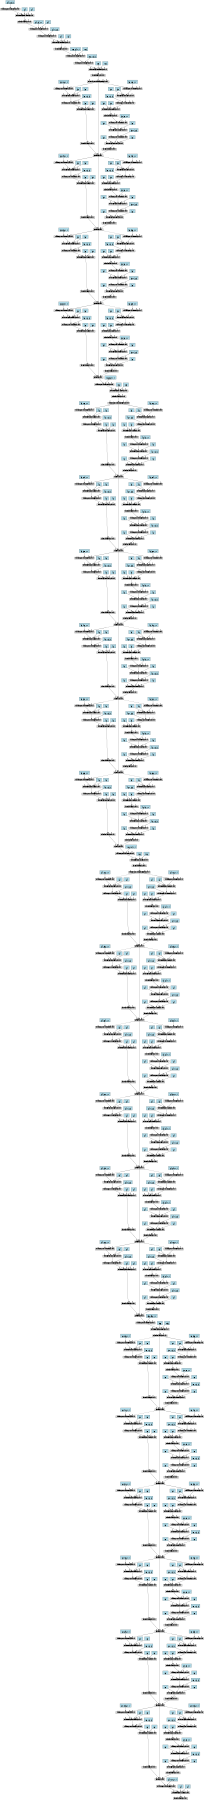 digraph {
	graph [size="12,12"]
	node [align=left fontsize=12 height=0.2 ranksep=0.1 shape=box style=filled]
	140022063807568 [label=ThresholdBackward1]
	140022063807736 -> 140022063807568
	140022063807736 [label=NativeBatchNormBackward]
	140022063859304 -> 140022063807736
	140022063859304 [label=MkldnnConvolutionBackward]
	140022063972592 -> 140022063859304
	140022063972592 [label=CatBackward]
	140022063972760 -> 140022063972592
	140022063972760 [label=CatBackward]
	140022063972984 -> 140022063972760
	140022063972984 [label=CatBackward]
	140022063973208 -> 140022063972984
	140022063973208 [label=CatBackward]
	140022063973432 -> 140022063973208
	140022063973432 [label=CatBackward]
	140022063973656 -> 140022063973432
	140022063973656 [label=CatBackward]
	140022063973880 -> 140022063973656
	140022063973880 [label=ThresholdBackward1]
	140022063974104 -> 140022063973880
	140022063974104 [label=NativeBatchNormBackward]
	140022063974216 -> 140022063974104
	140022063974216 [label=MkldnnConvolutionBackward]
	140022063974440 -> 140022063974216
	140022063974440 [label=CatBackward]
	140022063974608 -> 140022063974440
	140022063974608 [label=CatBackward]
	140022063974832 -> 140022063974608
	140022063974832 [label=CatBackward]
	140022063975056 -> 140022063974832
	140022063975056 [label=CatBackward]
	140022063975280 -> 140022063975056
	140022063975280 [label=CatBackward]
	140022063975504 -> 140022063975280
	140022063975504 [label=CatBackward]
	140022063975728 -> 140022063975504
	140022063975728 [label=MaxPool2DWithIndicesBackward]
	140022063975952 -> 140022063975728
	140022063975952 [label=ThresholdBackward1]
	140022063976064 -> 140022063975952
	140022063976064 [label=NativeBatchNormBackward]
	140022063976176 -> 140022063976064
	140022063976176 [label=MkldnnConvolutionBackward]
	140022063976400 -> 140022063976176
	140022063976400 [label=CatBackward]
	140022063997112 -> 140022063976400
	140022063997112 [label=CatBackward]
	140022063997336 -> 140022063997112
	140022063997336 [label=CatBackward]
	140022063997560 -> 140022063997336
	140022063997560 [label=CatBackward]
	140022063997784 -> 140022063997560
	140022063997784 [label=CatBackward]
	140022063998008 -> 140022063997784
	140022063998008 [label=CatBackward]
	140022063998232 -> 140022063998008
	140022063998232 [label=MaxPool2DWithIndicesBackward]
	140022063998456 -> 140022063998232
	140022063998456 [label=ThresholdBackward1]
	140022063998568 -> 140022063998456
	140022063998568 [label=NativeBatchNormBackward]
	140022063998680 -> 140022063998568
	140022063998680 [label=MkldnnConvolutionBackward]
	140022063998904 -> 140022063998680
	140022063998904 [label=CatBackward]
	140022063999072 -> 140022063998904
	140022063999072 [label=CatBackward]
	140022063999296 -> 140022063999072
	140022063999296 [label=CatBackward]
	140022063999520 -> 140022063999296
	140022063999520 [label=CatBackward]
	140022063999744 -> 140022063999520
	140022063999744 [label=MaxPool2DWithIndicesBackward]
	140022063999968 -> 140022063999744
	140022063999968 [label=ThresholdBackward1]
	140022064000080 -> 140022063999968
	140022064000080 [label=NativeBatchNormBackward]
	140022064000192 -> 140022064000080
	140022064000192 [label=MkldnnConvolutionBackward]
	140022064000416 -> 140022064000192
	140022064000416 [label=MkldnnConvolutionBackward]
	140022064000584 -> 140022064000416
	140022064000584 [label=ThresholdBackward1]
	140022064000808 -> 140022064000584
	140022064000808 [label=NativeBatchNormBackward]
	140022064000920 -> 140022064000808
	140022064000920 [label=MkldnnConvolutionBackward]
	140022064009400 -> 140022064000920
	140022064009400 [label=MkldnnConvolutionBackward]
	140022064009568 -> 140022064009400
	140022064009568 [label=ThresholdBackward1]
	140022064009792 -> 140022064009568
	140022064009792 [label=NativeBatchNormBackward]
	140022064009904 -> 140022064009792
	140022064009904 [label=MkldnnConvolutionBackward]
	140022064010128 -> 140022064009904
	140022064010128 [label="
 (64, 3, 3, 3)" fillcolor=lightblue]
	140022064009960 -> 140022064009792
	140022064009960 [label="
 (64)" fillcolor=lightblue]
	140022064010016 -> 140022064009792
	140022064010016 [label="
 (64)" fillcolor=lightblue]
	140022064009624 -> 140022064009400
	140022064009624 [label="
 (64, 64, 1, 1)" fillcolor=lightblue]
	140022064009680 -> 140022064009400
	140022064009680 [label="
 (64)" fillcolor=lightblue]
	140022064009456 -> 140022064000920
	140022064009456 [label="
 (64, 1, 3, 3)" fillcolor=lightblue]
	140022064000976 -> 140022064000808
	140022064000976 [label="
 (64)" fillcolor=lightblue]
	140022064009288 -> 140022064000808
	140022064009288 [label="
 (64)" fillcolor=lightblue]
	140022064000640 -> 140022064000416
	140022064000640 [label="
 (128, 64, 1, 1)" fillcolor=lightblue]
	140022064000696 -> 140022064000416
	140022064000696 [label="
 (128)" fillcolor=lightblue]
	140022064000472 -> 140022064000192
	140022064000472 [label="
 (128, 1, 3, 3)" fillcolor=lightblue]
	140022064000248 -> 140022064000080
	140022064000248 [label="
 (128)" fillcolor=lightblue]
	140022064000304 -> 140022064000080
	140022064000304 [label="
 (128)" fillcolor=lightblue]
	140022063999800 -> 140022063999520
	140022063999800 [label=ThresholdBackward1]
	140022064000024 -> 140022063999800
	140022064000024 [label=NativeBatchNormBackward]
	140022064000360 -> 140022064000024
	140022064000360 [label=MkldnnConvolutionBackward]
	140022064009344 -> 140022064000360
	140022064009344 [label=NativeBatchNormBackward]
	140022064009736 -> 140022064009344
	140022064009736 [label=MkldnnConvolutionBackward]
	140022063999744 -> 140022064009736
	140022064010240 -> 140022064009736
	140022064010240 [label="
 (32, 128, 1, 1)" fillcolor=lightblue]
	140022064010072 -> 140022064009344
	140022064010072 [label="
 (32)" fillcolor=lightblue]
	140022064009848 -> 140022064009344
	140022064009848 [label="
 (32)" fillcolor=lightblue]
	140022064009512 -> 140022064000360
	140022064009512 [label="
 (32, 1, 3, 3)" fillcolor=lightblue]
	140022064000528 -> 140022064000024
	140022064000528 [label="
 (32)" fillcolor=lightblue]
	140022064000864 -> 140022064000024
	140022064000864 [label="
 (32)" fillcolor=lightblue]
	140022063999856 -> 140022063999520
	140022063999856 [label=ThresholdBackward1]
	140022064000136 -> 140022063999856
	140022064000136 [label=NativeBatchNormBackward]
	140022064010184 -> 140022064000136
	140022064010184 [label=MkldnnConvolutionBackward]
	140022064010520 -> 140022064010184
	140022064010520 [label=NativeBatchNormBackward]
	140022064010632 -> 140022064010520
	140022064010632 [label=MkldnnConvolutionBackward]
	140022064010856 -> 140022064010632
	140022064010856 [label=ThresholdBackward1]
	140022064011024 -> 140022064010856
	140022064011024 [label=NativeBatchNormBackward]
	140022064011136 -> 140022064011024
	140022064011136 [label=MkldnnConvolutionBackward]
	140022064011360 -> 140022064011136
	140022064011360 [label=NativeBatchNormBackward]
	140022064011528 -> 140022064011360
	140022064011528 [label=MkldnnConvolutionBackward]
	140022063999744 -> 140022064011528
	140022064011752 -> 140022064011528
	140022064011752 [label="
 (32, 128, 1, 1)" fillcolor=lightblue]
	140022064011584 -> 140022064011360
	140022064011584 [label="
 (32)" fillcolor=lightblue]
	140022064011640 -> 140022064011360
	140022064011640 [label="
 (32)" fillcolor=lightblue]
	140022064011416 -> 140022064011136
	140022064011416 [label="
 (32, 1, 3, 3)" fillcolor=lightblue]
	140022064011192 -> 140022064011024
	140022064011192 [label="
 (32)" fillcolor=lightblue]
	140022064011248 -> 140022064011024
	140022064011248 [label="
 (32)" fillcolor=lightblue]
	140022064010912 -> 140022064010632
	140022064010912 [label="
 (32, 32, 1, 1)" fillcolor=lightblue]
	140022064010688 -> 140022064010520
	140022064010688 [label="
 (32)" fillcolor=lightblue]
	140022064010744 -> 140022064010520
	140022064010744 [label="
 (32)" fillcolor=lightblue]
	140022064010408 -> 140022064010184
	140022064010408 [label="
 (32, 1, 3, 3)" fillcolor=lightblue]
	140022064010352 -> 140022064000136
	140022064010352 [label="
 (32)" fillcolor=lightblue]
	140022064010296 -> 140022064000136
	140022064010296 [label="
 (32)" fillcolor=lightblue]
	140022063999576 -> 140022063999296
	140022063999576 [label=ThresholdBackward1]
	140022063999912 -> 140022063999576
	140022063999912 [label=NativeBatchNormBackward]
	140022064010464 -> 140022063999912
	140022064010464 [label=MkldnnConvolutionBackward]
	140022064011304 -> 140022064010464
	140022064011304 [label=NativeBatchNormBackward]
	140022064011808 -> 140022064011304
	140022064011808 [label=MkldnnConvolutionBackward]
	140022063999520 -> 140022064011808
	140022064011864 -> 140022064011808
	140022064011864 [label="
 (32, 192, 1, 1)" fillcolor=lightblue]
	140022064011696 -> 140022064011304
	140022064011696 [label="
 (32)" fillcolor=lightblue]
	140022064011920 -> 140022064011304
	140022064011920 [label="
 (32)" fillcolor=lightblue]
	140022064011472 -> 140022064010464
	140022064011472 [label="
 (32, 1, 3, 3)" fillcolor=lightblue]
	140022064010576 -> 140022063999912
	140022064010576 [label="
 (32)" fillcolor=lightblue]
	140022064010968 -> 140022063999912
	140022064010968 [label="
 (32)" fillcolor=lightblue]
	140022063999632 -> 140022063999296
	140022063999632 [label=ThresholdBackward1]
	140022064000752 -> 140022063999632
	140022064000752 [label=NativeBatchNormBackward]
	140022064011080 -> 140022064000752
	140022064011080 [label=MkldnnConvolutionBackward]
	140022064012200 -> 140022064011080
	140022064012200 [label=NativeBatchNormBackward]
	140022064012312 -> 140022064012200
	140022064012312 [label=MkldnnConvolutionBackward]
	140022064012536 -> 140022064012312
	140022064012536 [label=ThresholdBackward1]
	140022064012704 -> 140022064012536
	140022064012704 [label=NativeBatchNormBackward]
	140022064012816 -> 140022064012704
	140022064012816 [label=MkldnnConvolutionBackward]
	140022064013040 -> 140022064012816
	140022064013040 [label=NativeBatchNormBackward]
	140022064013208 -> 140022064013040
	140022064013208 [label=MkldnnConvolutionBackward]
	140022063999520 -> 140022064013208
	140021946376376 -> 140022064013208
	140021946376376 [label="
 (32, 192, 1, 1)" fillcolor=lightblue]
	140022064013264 -> 140022064013040
	140022064013264 [label="
 (32)" fillcolor=lightblue]
	140021946376264 -> 140022064013040
	140021946376264 [label="
 (32)" fillcolor=lightblue]
	140022064013096 -> 140022064012816
	140022064013096 [label="
 (32, 1, 3, 3)" fillcolor=lightblue]
	140022064012872 -> 140022064012704
	140022064012872 [label="
 (32)" fillcolor=lightblue]
	140022064012928 -> 140022064012704
	140022064012928 [label="
 (32)" fillcolor=lightblue]
	140022064012592 -> 140022064012312
	140022064012592 [label="
 (32, 32, 1, 1)" fillcolor=lightblue]
	140022064012368 -> 140022064012200
	140022064012368 [label="
 (32)" fillcolor=lightblue]
	140022064012424 -> 140022064012200
	140022064012424 [label="
 (32)" fillcolor=lightblue]
	140022064012088 -> 140022064011080
	140022064012088 [label="
 (32, 1, 3, 3)" fillcolor=lightblue]
	140022064012032 -> 140022064000752
	140022064012032 [label="
 (32)" fillcolor=lightblue]
	140022064011976 -> 140022064000752
	140022064011976 [label="
 (32)" fillcolor=lightblue]
	140022063999352 -> 140022063999072
	140022063999352 [label=ThresholdBackward1]
	140022063999688 -> 140022063999352
	140022063999688 [label=NativeBatchNormBackward]
	140022064012144 -> 140022063999688
	140022064012144 [label=MkldnnConvolutionBackward]
	140022064012984 -> 140022064012144
	140022064012984 [label=NativeBatchNormBackward]
	140021946376432 -> 140022064012984
	140021946376432 [label=MkldnnConvolutionBackward]
	140022063999296 -> 140021946376432
	140021946376488 -> 140021946376432
	140021946376488 [label="
 (32, 256, 1, 1)" fillcolor=lightblue]
	140021946376320 -> 140022064012984
	140021946376320 [label="
 (32)" fillcolor=lightblue]
	140021946376544 -> 140022064012984
	140021946376544 [label="
 (32)" fillcolor=lightblue]
	140022064013152 -> 140022064012144
	140022064013152 [label="
 (32, 1, 3, 3)" fillcolor=lightblue]
	140022064012256 -> 140022063999688
	140022064012256 [label="
 (32)" fillcolor=lightblue]
	140022064012648 -> 140022063999688
	140022064012648 [label="
 (32)" fillcolor=lightblue]
	140022063999408 -> 140022063999072
	140022063999408 [label=ThresholdBackward1]
	140022064010800 -> 140022063999408
	140022064010800 [label=NativeBatchNormBackward]
	140022064012760 -> 140022064010800
	140022064012760 [label=MkldnnConvolutionBackward]
	140021946376824 -> 140022064012760
	140021946376824 [label=NativeBatchNormBackward]
	140021946376936 -> 140021946376824
	140021946376936 [label=MkldnnConvolutionBackward]
	140021946377160 -> 140021946376936
	140021946377160 [label=ThresholdBackward1]
	140021946377328 -> 140021946377160
	140021946377328 [label=NativeBatchNormBackward]
	140021946377440 -> 140021946377328
	140021946377440 [label=MkldnnConvolutionBackward]
	140021946377664 -> 140021946377440
	140021946377664 [label=NativeBatchNormBackward]
	140021946377832 -> 140021946377664
	140021946377832 [label=MkldnnConvolutionBackward]
	140022063999296 -> 140021946377832
	140021946378056 -> 140021946377832
	140021946378056 [label="
 (32, 256, 1, 1)" fillcolor=lightblue]
	140021946377888 -> 140021946377664
	140021946377888 [label="
 (32)" fillcolor=lightblue]
	140021946377944 -> 140021946377664
	140021946377944 [label="
 (32)" fillcolor=lightblue]
	140021946377720 -> 140021946377440
	140021946377720 [label="
 (32, 1, 3, 3)" fillcolor=lightblue]
	140021946377496 -> 140021946377328
	140021946377496 [label="
 (32)" fillcolor=lightblue]
	140021946377552 -> 140021946377328
	140021946377552 [label="
 (32)" fillcolor=lightblue]
	140021946377216 -> 140021946376936
	140021946377216 [label="
 (32, 32, 1, 1)" fillcolor=lightblue]
	140021946376992 -> 140021946376824
	140021946376992 [label="
 (32)" fillcolor=lightblue]
	140021946377048 -> 140021946376824
	140021946377048 [label="
 (32)" fillcolor=lightblue]
	140021946376712 -> 140022064012760
	140021946376712 [label="
 (32, 1, 3, 3)" fillcolor=lightblue]
	140021946376656 -> 140022064010800
	140021946376656 [label="
 (32)" fillcolor=lightblue]
	140021946376600 -> 140022064010800
	140021946376600 [label="
 (32)" fillcolor=lightblue]
	140022063999128 -> 140022063998904
	140022063999128 [label=ThresholdBackward1]
	140022063999464 -> 140022063999128
	140022063999464 [label=NativeBatchNormBackward]
	140021946376768 -> 140022063999464
	140021946376768 [label=MkldnnConvolutionBackward]
	140021946377608 -> 140021946376768
	140021946377608 [label=NativeBatchNormBackward]
	140021946378112 -> 140021946377608
	140021946378112 [label=MkldnnConvolutionBackward]
	140022063999072 -> 140021946378112
	140021946378168 -> 140021946378112
	140021946378168 [label="
 (32, 320, 1, 1)" fillcolor=lightblue]
	140021946378000 -> 140021946377608
	140021946378000 [label="
 (32)" fillcolor=lightblue]
	140021946378224 -> 140021946377608
	140021946378224 [label="
 (32)" fillcolor=lightblue]
	140021946377776 -> 140021946376768
	140021946377776 [label="
 (32, 1, 3, 3)" fillcolor=lightblue]
	140021946376880 -> 140022063999464
	140021946376880 [label="
 (32)" fillcolor=lightblue]
	140021946377272 -> 140022063999464
	140021946377272 [label="
 (32)" fillcolor=lightblue]
	140022063999184 -> 140022063998904
	140022063999184 [label=ThresholdBackward1]
	140022064012480 -> 140022063999184
	140022064012480 [label=NativeBatchNormBackward]
	140021946377384 -> 140022064012480
	140021946377384 [label=MkldnnConvolutionBackward]
	140021946378504 -> 140021946377384
	140021946378504 [label=NativeBatchNormBackward]
	140021946378616 -> 140021946378504
	140021946378616 [label=MkldnnConvolutionBackward]
	140021946378840 -> 140021946378616
	140021946378840 [label=ThresholdBackward1]
	140021946379008 -> 140021946378840
	140021946379008 [label=NativeBatchNormBackward]
	140021946379120 -> 140021946379008
	140021946379120 [label=MkldnnConvolutionBackward]
	140021946379344 -> 140021946379120
	140021946379344 [label=NativeBatchNormBackward]
	140021946379512 -> 140021946379344
	140021946379512 [label=MkldnnConvolutionBackward]
	140022063999072 -> 140021946379512
	140021946379736 -> 140021946379512
	140021946379736 [label="
 (32, 320, 1, 1)" fillcolor=lightblue]
	140021946379568 -> 140021946379344
	140021946379568 [label="
 (32)" fillcolor=lightblue]
	140021946379624 -> 140021946379344
	140021946379624 [label="
 (32)" fillcolor=lightblue]
	140021946379400 -> 140021946379120
	140021946379400 [label="
 (32, 1, 3, 3)" fillcolor=lightblue]
	140021946379176 -> 140021946379008
	140021946379176 [label="
 (32)" fillcolor=lightblue]
	140021946379232 -> 140021946379008
	140021946379232 [label="
 (32)" fillcolor=lightblue]
	140021946378896 -> 140021946378616
	140021946378896 [label="
 (32, 32, 1, 1)" fillcolor=lightblue]
	140021946378672 -> 140021946378504
	140021946378672 [label="
 (32)" fillcolor=lightblue]
	140021946378728 -> 140021946378504
	140021946378728 [label="
 (32)" fillcolor=lightblue]
	140021946378392 -> 140021946377384
	140021946378392 [label="
 (32, 1, 3, 3)" fillcolor=lightblue]
	140021946378336 -> 140022064012480
	140021946378336 [label="
 (32)" fillcolor=lightblue]
	140021946378280 -> 140022064012480
	140021946378280 [label="
 (32)" fillcolor=lightblue]
	140022063998960 -> 140022063998680
	140022063998960 [label="
 (128, 384, 1, 1)" fillcolor=lightblue]
	140022063998736 -> 140022063998568
	140022063998736 [label="
 (128)" fillcolor=lightblue]
	140022063998792 -> 140022063998568
	140022063998792 [label="
 (128)" fillcolor=lightblue]
	140022063998288 -> 140022063998008
	140022063998288 [label=ThresholdBackward1]
	140022063998512 -> 140022063998288
	140022063998512 [label=NativeBatchNormBackward]
	140022063998848 -> 140022063998512
	140022063998848 [label=MkldnnConvolutionBackward]
	140021946378448 -> 140022063998848
	140021946378448 [label=NativeBatchNormBackward]
	140021946378784 -> 140021946378448
	140021946378784 [label=MkldnnConvolutionBackward]
	140022063998232 -> 140021946378784
	140021946379792 -> 140021946378784
	140021946379792 [label="
 (48, 128, 1, 1)" fillcolor=lightblue]
	140021946379288 -> 140021946378448
	140021946379288 [label="
 (48)" fillcolor=lightblue]
	140021946379456 -> 140021946378448
	140021946379456 [label="
 (48)" fillcolor=lightblue]
	140021946378560 -> 140022063998848
	140021946378560 [label="
 (48, 1, 3, 3)" fillcolor=lightblue]
	140022063999016 -> 140022063998512
	140022063999016 [label="
 (48)" fillcolor=lightblue]
	140022063999240 -> 140022063998512
	140022063999240 [label="
 (48)" fillcolor=lightblue]
	140022063998344 -> 140022063998008
	140022063998344 [label=ThresholdBackward1]
	140022063998624 -> 140022063998344
	140022063998624 [label=NativeBatchNormBackward]
	140021946378952 -> 140022063998624
	140021946378952 [label=MkldnnConvolutionBackward]
	140021946379848 -> 140021946378952
	140021946379848 [label=NativeBatchNormBackward]
	140021946380072 -> 140021946379848
	140021946380072 [label=MkldnnConvolutionBackward]
	140021946396744 -> 140021946380072
	140021946396744 [label=ThresholdBackward1]
	140021946396912 -> 140021946396744
	140021946396912 [label=NativeBatchNormBackward]
	140021946397024 -> 140021946396912
	140021946397024 [label=MkldnnConvolutionBackward]
	140021946397248 -> 140021946397024
	140021946397248 [label=NativeBatchNormBackward]
	140021946397416 -> 140021946397248
	140021946397416 [label=MkldnnConvolutionBackward]
	140022063998232 -> 140021946397416
	140021946397640 -> 140021946397416
	140021946397640 [label="
 (48, 128, 1, 1)" fillcolor=lightblue]
	140021946397472 -> 140021946397248
	140021946397472 [label="
 (48)" fillcolor=lightblue]
	140021946397528 -> 140021946397248
	140021946397528 [label="
 (48)" fillcolor=lightblue]
	140021946397304 -> 140021946397024
	140021946397304 [label="
 (48, 1, 3, 3)" fillcolor=lightblue]
	140021946397080 -> 140021946396912
	140021946397080 [label="
 (48)" fillcolor=lightblue]
	140021946397136 -> 140021946396912
	140021946397136 [label="
 (48)" fillcolor=lightblue]
	140021946396800 -> 140021946380072
	140021946396800 [label="
 (48, 48, 1, 1)" fillcolor=lightblue]
	140021946380128 -> 140021946379848
	140021946380128 [label="
 (48)" fillcolor=lightblue]
	140021946380184 -> 140021946379848
	140021946380184 [label="
 (48)" fillcolor=lightblue]
	140021946379904 -> 140021946378952
	140021946379904 [label="
 (48, 1, 3, 3)" fillcolor=lightblue]
	140021946379680 -> 140022063998624
	140021946379680 [label="
 (48)" fillcolor=lightblue]
	140021946379064 -> 140022063998624
	140021946379064 [label="
 (48)" fillcolor=lightblue]
	140022063998064 -> 140022063997784
	140022063998064 [label=ThresholdBackward1]
	140022063998400 -> 140022063998064
	140022063998400 [label=NativeBatchNormBackward]
	140021946379960 -> 140022063998400
	140021946379960 [label=MkldnnConvolutionBackward]
	140021946397192 -> 140021946379960
	140021946397192 [label=NativeBatchNormBackward]
	140021946397696 -> 140021946397192
	140021946397696 [label=MkldnnConvolutionBackward]
	140022063998008 -> 140021946397696
	140021946397752 -> 140021946397696
	140021946397752 [label="
 (48, 224, 1, 1)" fillcolor=lightblue]
	140021946397584 -> 140021946397192
	140021946397584 [label="
 (48)" fillcolor=lightblue]
	140021946397808 -> 140021946397192
	140021946397808 [label="
 (48)" fillcolor=lightblue]
	140021946397360 -> 140021946379960
	140021946397360 [label="
 (48, 1, 3, 3)" fillcolor=lightblue]
	140021946380016 -> 140022063998400
	140021946380016 [label="
 (48)" fillcolor=lightblue]
	140021946380240 -> 140022063998400
	140021946380240 [label="
 (48)" fillcolor=lightblue]
	140022063998120 -> 140022063997784
	140022063998120 [label=ThresholdBackward1]
	140021946377104 -> 140022063998120
	140021946377104 [label=NativeBatchNormBackward]
	140021946396968 -> 140021946377104
	140021946396968 [label=MkldnnConvolutionBackward]
	140021946398088 -> 140021946396968
	140021946398088 [label=NativeBatchNormBackward]
	140021946398200 -> 140021946398088
	140021946398200 [label=MkldnnConvolutionBackward]
	140021946398424 -> 140021946398200
	140021946398424 [label=ThresholdBackward1]
	140021946398592 -> 140021946398424
	140021946398592 [label=NativeBatchNormBackward]
	140021946398704 -> 140021946398592
	140021946398704 [label=MkldnnConvolutionBackward]
	140021946398928 -> 140021946398704
	140021946398928 [label=NativeBatchNormBackward]
	140021946399096 -> 140021946398928
	140021946399096 [label=MkldnnConvolutionBackward]
	140022063998008 -> 140021946399096
	140021946399320 -> 140021946399096
	140021946399320 [label="
 (48, 224, 1, 1)" fillcolor=lightblue]
	140021946399152 -> 140021946398928
	140021946399152 [label="
 (48)" fillcolor=lightblue]
	140021946399208 -> 140021946398928
	140021946399208 [label="
 (48)" fillcolor=lightblue]
	140021946398984 -> 140021946398704
	140021946398984 [label="
 (48, 1, 3, 3)" fillcolor=lightblue]
	140021946398760 -> 140021946398592
	140021946398760 [label="
 (48)" fillcolor=lightblue]
	140021946398816 -> 140021946398592
	140021946398816 [label="
 (48)" fillcolor=lightblue]
	140021946398480 -> 140021946398200
	140021946398480 [label="
 (48, 48, 1, 1)" fillcolor=lightblue]
	140021946398256 -> 140021946398088
	140021946398256 [label="
 (48)" fillcolor=lightblue]
	140021946398312 -> 140021946398088
	140021946398312 [label="
 (48)" fillcolor=lightblue]
	140021946397976 -> 140021946396968
	140021946397976 [label="
 (48, 1, 3, 3)" fillcolor=lightblue]
	140021946397920 -> 140021946377104
	140021946397920 [label="
 (48)" fillcolor=lightblue]
	140021946397864 -> 140021946377104
	140021946397864 [label="
 (48)" fillcolor=lightblue]
	140022063997840 -> 140022063997560
	140022063997840 [label=ThresholdBackward1]
	140022063998176 -> 140022063997840
	140022063998176 [label=NativeBatchNormBackward]
	140021946398032 -> 140022063998176
	140021946398032 [label=MkldnnConvolutionBackward]
	140021946398872 -> 140021946398032
	140021946398872 [label=NativeBatchNormBackward]
	140021946399376 -> 140021946398872
	140021946399376 [label=MkldnnConvolutionBackward]
	140022063997784 -> 140021946399376
	140021946399432 -> 140021946399376
	140021946399432 [label="
 (48, 320, 1, 1)" fillcolor=lightblue]
	140021946399264 -> 140021946398872
	140021946399264 [label="
 (48)" fillcolor=lightblue]
	140021946399488 -> 140021946398872
	140021946399488 [label="
 (48)" fillcolor=lightblue]
	140021946399040 -> 140021946398032
	140021946399040 [label="
 (48, 1, 3, 3)" fillcolor=lightblue]
	140021946398144 -> 140022063998176
	140021946398144 [label="
 (48)" fillcolor=lightblue]
	140021946398536 -> 140022063998176
	140021946398536 [label="
 (48)" fillcolor=lightblue]
	140022063997896 -> 140022063997560
	140022063997896 [label=ThresholdBackward1]
	140021946396856 -> 140022063997896
	140021946396856 [label=NativeBatchNormBackward]
	140021946398648 -> 140021946396856
	140021946398648 [label=MkldnnConvolutionBackward]
	140021946399768 -> 140021946398648
	140021946399768 [label=NativeBatchNormBackward]
	140021946399880 -> 140021946399768
	140021946399880 [label=MkldnnConvolutionBackward]
	140021946400104 -> 140021946399880
	140021946400104 [label=ThresholdBackward1]
	140021946400272 -> 140021946400104
	140021946400272 [label=NativeBatchNormBackward]
	140021946400384 -> 140021946400272
	140021946400384 [label=MkldnnConvolutionBackward]
	140021946400608 -> 140021946400384
	140021946400608 [label=NativeBatchNormBackward]
	140021946417224 -> 140021946400608
	140021946417224 [label=MkldnnConvolutionBackward]
	140022063997784 -> 140021946417224
	140021946417448 -> 140021946417224
	140021946417448 [label="
 (48, 320, 1, 1)" fillcolor=lightblue]
	140021946417280 -> 140021946400608
	140021946417280 [label="
 (48)" fillcolor=lightblue]
	140021946417336 -> 140021946400608
	140021946417336 [label="
 (48)" fillcolor=lightblue]
	140021946400664 -> 140021946400384
	140021946400664 [label="
 (48, 1, 3, 3)" fillcolor=lightblue]
	140021946400440 -> 140021946400272
	140021946400440 [label="
 (48)" fillcolor=lightblue]
	140021946400496 -> 140021946400272
	140021946400496 [label="
 (48)" fillcolor=lightblue]
	140021946400160 -> 140021946399880
	140021946400160 [label="
 (48, 48, 1, 1)" fillcolor=lightblue]
	140021946399936 -> 140021946399768
	140021946399936 [label="
 (48)" fillcolor=lightblue]
	140021946399992 -> 140021946399768
	140021946399992 [label="
 (48)" fillcolor=lightblue]
	140021946399656 -> 140021946398648
	140021946399656 [label="
 (48, 1, 3, 3)" fillcolor=lightblue]
	140021946399600 -> 140021946396856
	140021946399600 [label="
 (48)" fillcolor=lightblue]
	140021946399544 -> 140021946396856
	140021946399544 [label="
 (48)" fillcolor=lightblue]
	140022063997616 -> 140022063997336
	140022063997616 [label=ThresholdBackward1]
	140022063997952 -> 140022063997616
	140022063997952 [label=NativeBatchNormBackward]
	140021946399712 -> 140022063997952
	140021946399712 [label=MkldnnConvolutionBackward]
	140021946400552 -> 140021946399712
	140021946400552 [label=NativeBatchNormBackward]
	140021946417504 -> 140021946400552
	140021946417504 [label=MkldnnConvolutionBackward]
	140022063997560 -> 140021946417504
	140021946417560 -> 140021946417504
	140021946417560 [label="
 (48, 416, 1, 1)" fillcolor=lightblue]
	140021946417392 -> 140021946400552
	140021946417392 [label="
 (48)" fillcolor=lightblue]
	140021946417616 -> 140021946400552
	140021946417616 [label="
 (48)" fillcolor=lightblue]
	140021946400720 -> 140021946399712
	140021946400720 [label="
 (48, 1, 3, 3)" fillcolor=lightblue]
	140021946399824 -> 140022063997952
	140021946399824 [label="
 (48)" fillcolor=lightblue]
	140021946400216 -> 140022063997952
	140021946400216 [label="
 (48)" fillcolor=lightblue]
	140022063997672 -> 140022063997336
	140022063997672 [label=ThresholdBackward1]
	140021946398368 -> 140022063997672
	140021946398368 [label=NativeBatchNormBackward]
	140021946400328 -> 140021946398368
	140021946400328 [label=MkldnnConvolutionBackward]
	140021946417896 -> 140021946400328
	140021946417896 [label=NativeBatchNormBackward]
	140021946418008 -> 140021946417896
	140021946418008 [label=MkldnnConvolutionBackward]
	140021946418232 -> 140021946418008
	140021946418232 [label=ThresholdBackward1]
	140021946418400 -> 140021946418232
	140021946418400 [label=NativeBatchNormBackward]
	140021946418512 -> 140021946418400
	140021946418512 [label=MkldnnConvolutionBackward]
	140021946418736 -> 140021946418512
	140021946418736 [label=NativeBatchNormBackward]
	140021946418904 -> 140021946418736
	140021946418904 [label=MkldnnConvolutionBackward]
	140022063997560 -> 140021946418904
	140021946419128 -> 140021946418904
	140021946419128 [label="
 (48, 416, 1, 1)" fillcolor=lightblue]
	140021946418960 -> 140021946418736
	140021946418960 [label="
 (48)" fillcolor=lightblue]
	140021946419016 -> 140021946418736
	140021946419016 [label="
 (48)" fillcolor=lightblue]
	140021946418792 -> 140021946418512
	140021946418792 [label="
 (48, 1, 3, 3)" fillcolor=lightblue]
	140021946418568 -> 140021946418400
	140021946418568 [label="
 (48)" fillcolor=lightblue]
	140021946418624 -> 140021946418400
	140021946418624 [label="
 (48)" fillcolor=lightblue]
	140021946418288 -> 140021946418008
	140021946418288 [label="
 (48, 48, 1, 1)" fillcolor=lightblue]
	140021946418064 -> 140021946417896
	140021946418064 [label="
 (48)" fillcolor=lightblue]
	140021946418120 -> 140021946417896
	140021946418120 [label="
 (48)" fillcolor=lightblue]
	140021946417784 -> 140021946400328
	140021946417784 [label="
 (48, 1, 3, 3)" fillcolor=lightblue]
	140021946417728 -> 140021946398368
	140021946417728 [label="
 (48)" fillcolor=lightblue]
	140021946417672 -> 140021946398368
	140021946417672 [label="
 (48)" fillcolor=lightblue]
	140022063997392 -> 140022063997112
	140022063997392 [label=ThresholdBackward1]
	140022063997728 -> 140022063997392
	140022063997728 [label=NativeBatchNormBackward]
	140021946417840 -> 140022063997728
	140021946417840 [label=MkldnnConvolutionBackward]
	140021946418680 -> 140021946417840
	140021946418680 [label=NativeBatchNormBackward]
	140021946419184 -> 140021946418680
	140021946419184 [label=MkldnnConvolutionBackward]
	140022063997336 -> 140021946419184
	140021946419240 -> 140021946419184
	140021946419240 [label="
 (48, 512, 1, 1)" fillcolor=lightblue]
	140021946419072 -> 140021946418680
	140021946419072 [label="
 (48)" fillcolor=lightblue]
	140021946419296 -> 140021946418680
	140021946419296 [label="
 (48)" fillcolor=lightblue]
	140021946418848 -> 140021946417840
	140021946418848 [label="
 (48, 1, 3, 3)" fillcolor=lightblue]
	140021946417952 -> 140022063997728
	140021946417952 [label="
 (48)" fillcolor=lightblue]
	140021946418344 -> 140022063997728
	140021946418344 [label="
 (48)" fillcolor=lightblue]
	140022063997448 -> 140022063997112
	140022063997448 [label=ThresholdBackward1]
	140021946400048 -> 140022063997448
	140021946400048 [label=NativeBatchNormBackward]
	140021946418456 -> 140021946400048
	140021946418456 [label=MkldnnConvolutionBackward]
	140021946419576 -> 140021946418456
	140021946419576 [label=NativeBatchNormBackward]
	140021946419688 -> 140021946419576
	140021946419688 [label=MkldnnConvolutionBackward]
	140021946419912 -> 140021946419688
	140021946419912 [label=ThresholdBackward1]
	140021946420080 -> 140021946419912
	140021946420080 [label=NativeBatchNormBackward]
	140021946420192 -> 140021946420080
	140021946420192 [label=MkldnnConvolutionBackward]
	140021946420416 -> 140021946420192
	140021946420416 [label=NativeBatchNormBackward]
	140021946420584 -> 140021946420416
	140021946420584 [label=MkldnnConvolutionBackward]
	140022063997336 -> 140021946420584
	140021946420808 -> 140021946420584
	140021946420808 [label="
 (48, 512, 1, 1)" fillcolor=lightblue]
	140021946420640 -> 140021946420416
	140021946420640 [label="
 (48)" fillcolor=lightblue]
	140021946420696 -> 140021946420416
	140021946420696 [label="
 (48)" fillcolor=lightblue]
	140021946420472 -> 140021946420192
	140021946420472 [label="
 (48, 1, 3, 3)" fillcolor=lightblue]
	140021946420248 -> 140021946420080
	140021946420248 [label="
 (48)" fillcolor=lightblue]
	140021946420304 -> 140021946420080
	140021946420304 [label="
 (48)" fillcolor=lightblue]
	140021946419968 -> 140021946419688
	140021946419968 [label="
 (48, 48, 1, 1)" fillcolor=lightblue]
	140021946419744 -> 140021946419576
	140021946419744 [label="
 (48)" fillcolor=lightblue]
	140021946419800 -> 140021946419576
	140021946419800 [label="
 (48)" fillcolor=lightblue]
	140021946419464 -> 140021946418456
	140021946419464 [label="
 (48, 1, 3, 3)" fillcolor=lightblue]
	140021946419408 -> 140021946400048
	140021946419408 [label="
 (48)" fillcolor=lightblue]
	140021946419352 -> 140021946400048
	140021946419352 [label="
 (48)" fillcolor=lightblue]
	140022063997168 -> 140022063976400
	140022063997168 [label=ThresholdBackward1]
	140022063997504 -> 140022063997168
	140022063997504 [label=NativeBatchNormBackward]
	140021946419520 -> 140022063997504
	140021946419520 [label=MkldnnConvolutionBackward]
	140021946420360 -> 140021946419520
	140021946420360 [label=NativeBatchNormBackward]
	140021946420864 -> 140021946420360
	140021946420864 [label=MkldnnConvolutionBackward]
	140022063997112 -> 140021946420864
	140021946420920 -> 140021946420864
	140021946420920 [label="
 (48, 608, 1, 1)" fillcolor=lightblue]
	140021946420752 -> 140021946420360
	140021946420752 [label="
 (48)" fillcolor=lightblue]
	140021946420976 -> 140021946420360
	140021946420976 [label="
 (48)" fillcolor=lightblue]
	140021946420528 -> 140021946419520
	140021946420528 [label="
 (48, 1, 3, 3)" fillcolor=lightblue]
	140021946419632 -> 140022063997504
	140021946419632 [label="
 (48)" fillcolor=lightblue]
	140021946420024 -> 140022063997504
	140021946420024 [label="
 (48)" fillcolor=lightblue]
	140022063997224 -> 140022063976400
	140022063997224 [label=ThresholdBackward1]
	140021946418176 -> 140022063997224
	140021946418176 [label=NativeBatchNormBackward]
	140021946420136 -> 140021946418176
	140021946420136 [label=MkldnnConvolutionBackward]
	140021946421144 -> 140021946420136
	140021946421144 [label=NativeBatchNormBackward]
	140021946437816 -> 140021946421144
	140021946437816 [label=MkldnnConvolutionBackward]
	140021946438040 -> 140021946437816
	140021946438040 [label=ThresholdBackward1]
	140021946438208 -> 140021946438040
	140021946438208 [label=NativeBatchNormBackward]
	140021946438320 -> 140021946438208
	140021946438320 [label=MkldnnConvolutionBackward]
	140021946438544 -> 140021946438320
	140021946438544 [label=NativeBatchNormBackward]
	140021946438712 -> 140021946438544
	140021946438712 [label=MkldnnConvolutionBackward]
	140022063997112 -> 140021946438712
	140021946438936 -> 140021946438712
	140021946438936 [label="
 (48, 608, 1, 1)" fillcolor=lightblue]
	140021946438768 -> 140021946438544
	140021946438768 [label="
 (48)" fillcolor=lightblue]
	140021946438824 -> 140021946438544
	140021946438824 [label="
 (48)" fillcolor=lightblue]
	140021946438600 -> 140021946438320
	140021946438600 [label="
 (48, 1, 3, 3)" fillcolor=lightblue]
	140021946438376 -> 140021946438208
	140021946438376 [label="
 (48)" fillcolor=lightblue]
	140021946438432 -> 140021946438208
	140021946438432 [label="
 (48)" fillcolor=lightblue]
	140021946438096 -> 140021946437816
	140021946438096 [label="
 (48, 48, 1, 1)" fillcolor=lightblue]
	140021946437872 -> 140021946421144
	140021946437872 [label="
 (48)" fillcolor=lightblue]
	140021946437928 -> 140021946421144
	140021946437928 [label="
 (48)" fillcolor=lightblue]
	140021946437704 -> 140021946420136
	140021946437704 [label="
 (48, 1, 3, 3)" fillcolor=lightblue]
	140021946421088 -> 140021946418176
	140021946421088 [label="
 (48)" fillcolor=lightblue]
	140021946421032 -> 140021946418176
	140021946421032 [label="
 (48)" fillcolor=lightblue]
	140022063997000 -> 140022063976176
	140022063997000 [label="
 (128, 704, 1, 1)" fillcolor=lightblue]
	140022063976232 -> 140022063976064
	140022063976232 [label="
 (128)" fillcolor=lightblue]
	140022063976288 -> 140022063976064
	140022063976288 [label="
 (128)" fillcolor=lightblue]
	140022063975784 -> 140022063975504
	140022063975784 [label=ThresholdBackward1]
	140022063976008 -> 140022063975784
	140022063976008 [label=NativeBatchNormBackward]
	140022063976344 -> 140022063976008
	140022063976344 [label=MkldnnConvolutionBackward]
	140022063997280 -> 140022063976344
	140022063997280 [label=NativeBatchNormBackward]
	140021946437984 -> 140022063997280
	140021946437984 [label=MkldnnConvolutionBackward]
	140022063975728 -> 140021946437984
	140021946438992 -> 140021946437984
	140021946438992 [label="
 (64, 128, 1, 1)" fillcolor=lightblue]
	140021946438488 -> 140022063997280
	140021946438488 [label="
 (64)" fillcolor=lightblue]
	140021946438656 -> 140022063997280
	140021946438656 [label="
 (64)" fillcolor=lightblue]
	140021946437760 -> 140022063976344
	140021946437760 [label="
 (64, 1, 3, 3)" fillcolor=lightblue]
	140021946419856 -> 140022063976008
	140021946419856 [label="
 (64)" fillcolor=lightblue]
	140021946421200 -> 140022063976008
	140021946421200 [label="
 (64)" fillcolor=lightblue]
	140022063975840 -> 140022063975504
	140022063975840 [label=ThresholdBackward1]
	140022063976120 -> 140022063975840
	140022063976120 [label=NativeBatchNormBackward]
	140021946438152 -> 140022063976120
	140021946438152 [label=MkldnnConvolutionBackward]
	140021946439048 -> 140021946438152
	140021946439048 [label=NativeBatchNormBackward]
	140021946439272 -> 140021946439048
	140021946439272 [label=MkldnnConvolutionBackward]
	140021946439496 -> 140021946439272
	140021946439496 [label=ThresholdBackward1]
	140021946439664 -> 140021946439496
	140021946439664 [label=NativeBatchNormBackward]
	140021946439776 -> 140021946439664
	140021946439776 [label=MkldnnConvolutionBackward]
	140021946440000 -> 140021946439776
	140021946440000 [label=NativeBatchNormBackward]
	140021946440168 -> 140021946440000
	140021946440168 [label=MkldnnConvolutionBackward]
	140022063975728 -> 140021946440168
	140021946440392 -> 140021946440168
	140021946440392 [label="
 (64, 128, 1, 1)" fillcolor=lightblue]
	140021946440224 -> 140021946440000
	140021946440224 [label="
 (64)" fillcolor=lightblue]
	140021946440280 -> 140021946440000
	140021946440280 [label="
 (64)" fillcolor=lightblue]
	140021946440056 -> 140021946439776
	140021946440056 [label="
 (64, 1, 3, 3)" fillcolor=lightblue]
	140021946439832 -> 140021946439664
	140021946439832 [label="
 (64)" fillcolor=lightblue]
	140021946439888 -> 140021946439664
	140021946439888 [label="
 (64)" fillcolor=lightblue]
	140021946439552 -> 140021946439272
	140021946439552 [label="
 (64, 64, 1, 1)" fillcolor=lightblue]
	140021946439328 -> 140021946439048
	140021946439328 [label="
 (64)" fillcolor=lightblue]
	140021946439384 -> 140021946439048
	140021946439384 [label="
 (64)" fillcolor=lightblue]
	140021946439104 -> 140021946438152
	140021946439104 [label="
 (64, 1, 3, 3)" fillcolor=lightblue]
	140021946438880 -> 140022063976120
	140021946438880 [label="
 (64)" fillcolor=lightblue]
	140021946438264 -> 140022063976120
	140021946438264 [label="
 (64)" fillcolor=lightblue]
	140022063975560 -> 140022063975280
	140022063975560 [label=ThresholdBackward1]
	140022063975896 -> 140022063975560
	140022063975896 [label=NativeBatchNormBackward]
	140021946439160 -> 140022063975896
	140021946439160 [label=MkldnnConvolutionBackward]
	140021946439944 -> 140021946439160
	140021946439944 [label=NativeBatchNormBackward]
	140021946440448 -> 140021946439944
	140021946440448 [label=MkldnnConvolutionBackward]
	140022063975504 -> 140021946440448
	140021946440504 -> 140021946440448
	140021946440504 [label="
 (64, 256, 1, 1)" fillcolor=lightblue]
	140021946440336 -> 140021946439944
	140021946440336 [label="
 (64)" fillcolor=lightblue]
	140021946440560 -> 140021946439944
	140021946440560 [label="
 (64)" fillcolor=lightblue]
	140021946440112 -> 140021946439160
	140021946440112 [label="
 (64, 1, 3, 3)" fillcolor=lightblue]
	140021946439216 -> 140022063975896
	140021946439216 [label="
 (64)" fillcolor=lightblue]
	140021946439608 -> 140022063975896
	140021946439608 [label="
 (64)" fillcolor=lightblue]
	140022063975616 -> 140022063975280
	140022063975616 [label=ThresholdBackward1]
	140022063997056 -> 140022063975616
	140022063997056 [label=NativeBatchNormBackward]
	140021946439720 -> 140022063997056
	140021946439720 [label=MkldnnConvolutionBackward]
	140021946440840 -> 140021946439720
	140021946440840 [label=NativeBatchNormBackward]
	140021946440952 -> 140021946440840
	140021946440952 [label=MkldnnConvolutionBackward]
	140021946441176 -> 140021946440952
	140021946441176 [label=ThresholdBackward1]
	140021946441344 -> 140021946441176
	140021946441344 [label=NativeBatchNormBackward]
	140021946441456 -> 140021946441344
	140021946441456 [label=MkldnnConvolutionBackward]
	140021946441680 -> 140021946441456
	140021946441680 [label=NativeBatchNormBackward]
	140021946458296 -> 140021946441680
	140021946458296 [label=MkldnnConvolutionBackward]
	140022063975504 -> 140021946458296
	140021946458520 -> 140021946458296
	140021946458520 [label="
 (64, 256, 1, 1)" fillcolor=lightblue]
	140021946458352 -> 140021946441680
	140021946458352 [label="
 (64)" fillcolor=lightblue]
	140021946458408 -> 140021946441680
	140021946458408 [label="
 (64)" fillcolor=lightblue]
	140021946458184 -> 140021946441456
	140021946458184 [label="
 (64, 1, 3, 3)" fillcolor=lightblue]
	140021946441512 -> 140021946441344
	140021946441512 [label="
 (64)" fillcolor=lightblue]
	140021946441568 -> 140021946441344
	140021946441568 [label="
 (64)" fillcolor=lightblue]
	140021946441232 -> 140021946440952
	140021946441232 [label="
 (64, 64, 1, 1)" fillcolor=lightblue]
	140021946441008 -> 140021946440840
	140021946441008 [label="
 (64)" fillcolor=lightblue]
	140021946441064 -> 140021946440840
	140021946441064 [label="
 (64)" fillcolor=lightblue]
	140021946440728 -> 140021946439720
	140021946440728 [label="
 (64, 1, 3, 3)" fillcolor=lightblue]
	140021946440672 -> 140022063997056
	140021946440672 [label="
 (64)" fillcolor=lightblue]
	140021946440616 -> 140022063997056
	140021946440616 [label="
 (64)" fillcolor=lightblue]
	140022063975336 -> 140022063975056
	140022063975336 [label=ThresholdBackward1]
	140022063975672 -> 140022063975336
	140022063975672 [label=NativeBatchNormBackward]
	140021946440784 -> 140022063975672
	140021946440784 [label=MkldnnConvolutionBackward]
	140021946441624 -> 140021946440784
	140021946441624 [label=NativeBatchNormBackward]
	140021946458576 -> 140021946441624
	140021946458576 [label=MkldnnConvolutionBackward]
	140022063975280 -> 140021946458576
	140021946458632 -> 140021946458576
	140021946458632 [label="
 (64, 384, 1, 1)" fillcolor=lightblue]
	140021946458464 -> 140021946441624
	140021946458464 [label="
 (64)" fillcolor=lightblue]
	140021946458688 -> 140021946441624
	140021946458688 [label="
 (64)" fillcolor=lightblue]
	140021946441400 -> 140021946440784
	140021946441400 [label="
 (64, 1, 3, 3)" fillcolor=lightblue]
	140021946440896 -> 140022063975672
	140021946440896 [label="
 (64)" fillcolor=lightblue]
	140021946441288 -> 140022063975672
	140021946441288 [label="
 (64)" fillcolor=lightblue]
	140022063975392 -> 140022063975056
	140022063975392 [label=ThresholdBackward1]
	140021946439440 -> 140022063975392
	140021946439440 [label=NativeBatchNormBackward]
	140021946458240 -> 140021946439440
	140021946458240 [label=MkldnnConvolutionBackward]
	140021946458968 -> 140021946458240
	140021946458968 [label=NativeBatchNormBackward]
	140021946459080 -> 140021946458968
	140021946459080 [label=MkldnnConvolutionBackward]
	140021946459304 -> 140021946459080
	140021946459304 [label=ThresholdBackward1]
	140021946459472 -> 140021946459304
	140021946459472 [label=NativeBatchNormBackward]
	140021946459584 -> 140021946459472
	140021946459584 [label=MkldnnConvolutionBackward]
	140021946459808 -> 140021946459584
	140021946459808 [label=NativeBatchNormBackward]
	140021946459976 -> 140021946459808
	140021946459976 [label=MkldnnConvolutionBackward]
	140022063975280 -> 140021946459976
	140021946460200 -> 140021946459976
	140021946460200 [label="
 (64, 384, 1, 1)" fillcolor=lightblue]
	140021946460032 -> 140021946459808
	140021946460032 [label="
 (64)" fillcolor=lightblue]
	140021946460088 -> 140021946459808
	140021946460088 [label="
 (64)" fillcolor=lightblue]
	140021946459864 -> 140021946459584
	140021946459864 [label="
 (64, 1, 3, 3)" fillcolor=lightblue]
	140021946459640 -> 140021946459472
	140021946459640 [label="
 (64)" fillcolor=lightblue]
	140021946459696 -> 140021946459472
	140021946459696 [label="
 (64)" fillcolor=lightblue]
	140021946459360 -> 140021946459080
	140021946459360 [label="
 (64, 64, 1, 1)" fillcolor=lightblue]
	140021946459136 -> 140021946458968
	140021946459136 [label="
 (64)" fillcolor=lightblue]
	140021946459192 -> 140021946458968
	140021946459192 [label="
 (64)" fillcolor=lightblue]
	140021946458856 -> 140021946458240
	140021946458856 [label="
 (64, 1, 3, 3)" fillcolor=lightblue]
	140021946458800 -> 140021946439440
	140021946458800 [label="
 (64)" fillcolor=lightblue]
	140021946458744 -> 140021946439440
	140021946458744 [label="
 (64)" fillcolor=lightblue]
	140022063975112 -> 140022063974832
	140022063975112 [label=ThresholdBackward1]
	140022063975448 -> 140022063975112
	140022063975448 [label=NativeBatchNormBackward]
	140021946458912 -> 140022063975448
	140021946458912 [label=MkldnnConvolutionBackward]
	140021946459752 -> 140021946458912
	140021946459752 [label=NativeBatchNormBackward]
	140021946460256 -> 140021946459752
	140021946460256 [label=MkldnnConvolutionBackward]
	140022063975056 -> 140021946460256
	140021946460312 -> 140021946460256
	140021946460312 [label="
 (64, 512, 1, 1)" fillcolor=lightblue]
	140021946460144 -> 140021946459752
	140021946460144 [label="
 (64)" fillcolor=lightblue]
	140021946460368 -> 140021946459752
	140021946460368 [label="
 (64)" fillcolor=lightblue]
	140021946459920 -> 140021946458912
	140021946459920 [label="
 (64, 1, 3, 3)" fillcolor=lightblue]
	140021946459024 -> 140022063975448
	140021946459024 [label="
 (64)" fillcolor=lightblue]
	140021946459416 -> 140022063975448
	140021946459416 [label="
 (64)" fillcolor=lightblue]
	140022063975168 -> 140022063974832
	140022063975168 [label=ThresholdBackward1]
	140021946441120 -> 140022063975168
	140021946441120 [label=NativeBatchNormBackward]
	140021946459528 -> 140021946441120
	140021946459528 [label=MkldnnConvolutionBackward]
	140021946460648 -> 140021946459528
	140021946460648 [label=NativeBatchNormBackward]
	140021946460760 -> 140021946460648
	140021946460760 [label=MkldnnConvolutionBackward]
	140021946460984 -> 140021946460760
	140021946460984 [label=ThresholdBackward1]
	140021946461152 -> 140021946460984
	140021946461152 [label=NativeBatchNormBackward]
	140021946461264 -> 140021946461152
	140021946461264 [label=MkldnnConvolutionBackward]
	140021946461488 -> 140021946461264
	140021946461488 [label=NativeBatchNormBackward]
	140021946461656 -> 140021946461488
	140021946461656 [label=MkldnnConvolutionBackward]
	140022063975056 -> 140021946461656
	140021946461880 -> 140021946461656
	140021946461880 [label="
 (64, 512, 1, 1)" fillcolor=lightblue]
	140021946461712 -> 140021946461488
	140021946461712 [label="
 (64)" fillcolor=lightblue]
	140021946461768 -> 140021946461488
	140021946461768 [label="
 (64)" fillcolor=lightblue]
	140021946461544 -> 140021946461264
	140021946461544 [label="
 (64, 1, 3, 3)" fillcolor=lightblue]
	140021946461320 -> 140021946461152
	140021946461320 [label="
 (64)" fillcolor=lightblue]
	140021946461376 -> 140021946461152
	140021946461376 [label="
 (64)" fillcolor=lightblue]
	140021946461040 -> 140021946460760
	140021946461040 [label="
 (64, 64, 1, 1)" fillcolor=lightblue]
	140021946460816 -> 140021946460648
	140021946460816 [label="
 (64)" fillcolor=lightblue]
	140021946460872 -> 140021946460648
	140021946460872 [label="
 (64)" fillcolor=lightblue]
	140021946460536 -> 140021946459528
	140021946460536 [label="
 (64, 1, 3, 3)" fillcolor=lightblue]
	140021946460480 -> 140021946441120
	140021946460480 [label="
 (64)" fillcolor=lightblue]
	140021946460424 -> 140021946441120
	140021946460424 [label="
 (64)" fillcolor=lightblue]
	140022063974888 -> 140022063974608
	140022063974888 [label=ThresholdBackward1]
	140022063975224 -> 140022063974888
	140022063975224 [label=NativeBatchNormBackward]
	140021946460592 -> 140022063975224
	140021946460592 [label=MkldnnConvolutionBackward]
	140021946461432 -> 140021946460592
	140021946461432 [label=NativeBatchNormBackward]
	140021946461936 -> 140021946461432
	140021946461936 [label=MkldnnConvolutionBackward]
	140022063974832 -> 140021946461936
	140021946461992 -> 140021946461936
	140021946461992 [label="
 (64, 640, 1, 1)" fillcolor=lightblue]
	140021946461824 -> 140021946461432
	140021946461824 [label="
 (64)" fillcolor=lightblue]
	140021946462048 -> 140021946461432
	140021946462048 [label="
 (64)" fillcolor=lightblue]
	140021946461600 -> 140021946460592
	140021946461600 [label="
 (64, 1, 3, 3)" fillcolor=lightblue]
	140021946460704 -> 140022063975224
	140021946460704 [label="
 (64)" fillcolor=lightblue]
	140021946461096 -> 140022063975224
	140021946461096 [label="
 (64)" fillcolor=lightblue]
	140022063974944 -> 140022063974608
	140022063974944 [label=ThresholdBackward1]
	140021946459248 -> 140022063974944
	140021946459248 [label=NativeBatchNormBackward]
	140021946461208 -> 140021946459248
	140021946461208 [label=MkldnnConvolutionBackward]
	140021946478720 -> 140021946461208
	140021946478720 [label=NativeBatchNormBackward]
	140021946478888 -> 140021946478720
	140021946478888 [label=MkldnnConvolutionBackward]
	140021946479112 -> 140021946478888
	140021946479112 [label=ThresholdBackward1]
	140021946479280 -> 140021946479112
	140021946479280 [label=NativeBatchNormBackward]
	140021946479392 -> 140021946479280
	140021946479392 [label=MkldnnConvolutionBackward]
	140021946479616 -> 140021946479392
	140021946479616 [label=NativeBatchNormBackward]
	140021946479784 -> 140021946479616
	140021946479784 [label=MkldnnConvolutionBackward]
	140022063974832 -> 140021946479784
	140021946480008 -> 140021946479784
	140021946480008 [label="
 (64, 640, 1, 1)" fillcolor=lightblue]
	140021946479840 -> 140021946479616
	140021946479840 [label="
 (64)" fillcolor=lightblue]
	140021946479896 -> 140021946479616
	140021946479896 [label="
 (64)" fillcolor=lightblue]
	140021946479672 -> 140021946479392
	140021946479672 [label="
 (64, 1, 3, 3)" fillcolor=lightblue]
	140021946479448 -> 140021946479280
	140021946479448 [label="
 (64)" fillcolor=lightblue]
	140021946479504 -> 140021946479280
	140021946479504 [label="
 (64)" fillcolor=lightblue]
	140021946479168 -> 140021946478888
	140021946479168 [label="
 (64, 64, 1, 1)" fillcolor=lightblue]
	140021946478944 -> 140021946478720
	140021946478944 [label="
 (64)" fillcolor=lightblue]
	140021946479000 -> 140021946478720
	140021946479000 [label="
 (64)" fillcolor=lightblue]
	140021946478776 -> 140021946461208
	140021946478776 [label="
 (64, 1, 3, 3)" fillcolor=lightblue]
	140021946462160 -> 140021946459248
	140021946462160 [label="
 (64)" fillcolor=lightblue]
	140021946462104 -> 140021946459248
	140021946462104 [label="
 (64)" fillcolor=lightblue]
	140022063974664 -> 140022063974440
	140022063974664 [label=ThresholdBackward1]
	140022063975000 -> 140022063974664
	140022063975000 [label=NativeBatchNormBackward]
	140021946478664 -> 140022063975000
	140021946478664 [label=MkldnnConvolutionBackward]
	140021946479560 -> 140021946478664
	140021946479560 [label=NativeBatchNormBackward]
	140021946480064 -> 140021946479560
	140021946480064 [label=MkldnnConvolutionBackward]
	140022063974608 -> 140021946480064
	140021946480120 -> 140021946480064
	140021946480120 [label="
 (64, 768, 1, 1)" fillcolor=lightblue]
	140021946479952 -> 140021946479560
	140021946479952 [label="
 (64)" fillcolor=lightblue]
	140021946480176 -> 140021946479560
	140021946480176 [label="
 (64)" fillcolor=lightblue]
	140021946479728 -> 140021946478664
	140021946479728 [label="
 (64, 1, 3, 3)" fillcolor=lightblue]
	140021946478832 -> 140022063975000
	140021946478832 [label="
 (64)" fillcolor=lightblue]
	140021946479224 -> 140022063975000
	140021946479224 [label="
 (64)" fillcolor=lightblue]
	140022063974720 -> 140022063974440
	140022063974720 [label=ThresholdBackward1]
	140021946460928 -> 140022063974720
	140021946460928 [label=NativeBatchNormBackward]
	140021946479336 -> 140021946460928
	140021946479336 [label=MkldnnConvolutionBackward]
	140021946480456 -> 140021946479336
	140021946480456 [label=NativeBatchNormBackward]
	140021946480568 -> 140021946480456
	140021946480568 [label=MkldnnConvolutionBackward]
	140021946480792 -> 140021946480568
	140021946480792 [label=ThresholdBackward1]
	140021946480960 -> 140021946480792
	140021946480960 [label=NativeBatchNormBackward]
	140021946481072 -> 140021946480960
	140021946481072 [label=MkldnnConvolutionBackward]
	140021946481296 -> 140021946481072
	140021946481296 [label=NativeBatchNormBackward]
	140021946481464 -> 140021946481296
	140021946481464 [label=MkldnnConvolutionBackward]
	140022063974608 -> 140021946481464
	140021946481688 -> 140021946481464
	140021946481688 [label="
 (64, 768, 1, 1)" fillcolor=lightblue]
	140021946481520 -> 140021946481296
	140021946481520 [label="
 (64)" fillcolor=lightblue]
	140021946481576 -> 140021946481296
	140021946481576 [label="
 (64)" fillcolor=lightblue]
	140021946481352 -> 140021946481072
	140021946481352 [label="
 (64, 1, 3, 3)" fillcolor=lightblue]
	140021946481128 -> 140021946480960
	140021946481128 [label="
 (64)" fillcolor=lightblue]
	140021946481184 -> 140021946480960
	140021946481184 [label="
 (64)" fillcolor=lightblue]
	140021946480848 -> 140021946480568
	140021946480848 [label="
 (64, 64, 1, 1)" fillcolor=lightblue]
	140021946480624 -> 140021946480456
	140021946480624 [label="
 (64)" fillcolor=lightblue]
	140021946480680 -> 140021946480456
	140021946480680 [label="
 (64)" fillcolor=lightblue]
	140021946480344 -> 140021946479336
	140021946480344 [label="
 (64, 1, 3, 3)" fillcolor=lightblue]
	140021946480288 -> 140021946460928
	140021946480288 [label="
 (64)" fillcolor=lightblue]
	140021946480232 -> 140021946460928
	140021946480232 [label="
 (64)" fillcolor=lightblue]
	140022063974496 -> 140022063974216
	140022063974496 [label="
 (256, 896, 1, 1)" fillcolor=lightblue]
	140022063974272 -> 140022063974104
	140022063974272 [label="
 (256)" fillcolor=lightblue]
	140022063974328 -> 140022063974104
	140022063974328 [label="
 (256)" fillcolor=lightblue]
	140022063973936 -> 140022063973656
	140022063973936 [label=ThresholdBackward1]
	140022063974160 -> 140022063973936
	140022063974160 [label=NativeBatchNormBackward]
	140022063974552 -> 140022063974160
	140022063974552 [label=MkldnnConvolutionBackward]
	140021946480512 -> 140022063974552
	140021946480512 [label=NativeBatchNormBackward]
	140021946481240 -> 140021946480512
	140021946481240 [label=MkldnnConvolutionBackward]
	140022063973880 -> 140021946481240
	140021946481632 -> 140021946481240
	140021946481632 [label="
 (80, 256, 1, 1)" fillcolor=lightblue]
	140021946481408 -> 140021946480512
	140021946481408 [label="
 (80)" fillcolor=lightblue]
	140021946481016 -> 140021946480512
	140021946481016 [label="
 (80)" fillcolor=lightblue]
	140021946480904 -> 140022063974552
	140021946480904 [label="
 (80, 1, 3, 3)" fillcolor=lightblue]
	140022063974776 -> 140022063974160
	140022063974776 [label="
 (80)" fillcolor=lightblue]
	140021946479056 -> 140022063974160
	140021946479056 [label="
 (80)" fillcolor=lightblue]
	140022063973992 -> 140022063973656
	140022063973992 [label=ThresholdBackward1]
	140022063974384 -> 140022063973992
	140022063974384 [label=NativeBatchNormBackward]
	140021946480736 -> 140022063974384
	140021946480736 [label=MkldnnConvolutionBackward]
	140021946481968 -> 140021946480736
	140021946481968 [label=NativeBatchNormBackward]
	140021946482080 -> 140021946481968
	140021946482080 [label=MkldnnConvolutionBackward]
	140021946482304 -> 140021946482080
	140021946482304 [label=ThresholdBackward1]
	140021946482472 -> 140021946482304
	140021946482472 [label=NativeBatchNormBackward]
	140021946482584 -> 140021946482472
	140021946482584 [label=MkldnnConvolutionBackward]
	140021946503352 -> 140021946482584
	140021946503352 [label=NativeBatchNormBackward]
	140021946503520 -> 140021946503352
	140021946503520 [label=MkldnnConvolutionBackward]
	140022063973880 -> 140021946503520
	140021946503744 -> 140021946503520
	140021946503744 [label="
 (80, 256, 1, 1)" fillcolor=lightblue]
	140021946503576 -> 140021946503352
	140021946503576 [label="
 (80)" fillcolor=lightblue]
	140021946503632 -> 140021946503352
	140021946503632 [label="
 (80)" fillcolor=lightblue]
	140021946503408 -> 140021946482584
	140021946503408 [label="
 (80, 1, 3, 3)" fillcolor=lightblue]
	140021946482640 -> 140021946482472
	140021946482640 [label="
 (80)" fillcolor=lightblue]
	140021946503240 -> 140021946482472
	140021946503240 [label="
 (80)" fillcolor=lightblue]
	140021946482360 -> 140021946482080
	140021946482360 [label="
 (80, 80, 1, 1)" fillcolor=lightblue]
	140021946482136 -> 140021946481968
	140021946482136 [label="
 (80)" fillcolor=lightblue]
	140021946482192 -> 140021946481968
	140021946482192 [label="
 (80)" fillcolor=lightblue]
	140021946481912 -> 140021946480736
	140021946481912 [label="
 (80, 1, 3, 3)" fillcolor=lightblue]
	140021946481856 -> 140022063974384
	140021946481856 [label="
 (80)" fillcolor=lightblue]
	140021946481744 -> 140022063974384
	140021946481744 [label="
 (80)" fillcolor=lightblue]
	140022063973712 -> 140022063973432
	140022063973712 [label=ThresholdBackward1]
	140022063974048 -> 140022063973712
	140022063974048 [label=NativeBatchNormBackward]
	140021946481800 -> 140022063974048
	140021946481800 [label=MkldnnConvolutionBackward]
	140021946482528 -> 140021946481800
	140021946482528 [label=NativeBatchNormBackward]
	140021946503800 -> 140021946482528
	140021946503800 [label=MkldnnConvolutionBackward]
	140022063973656 -> 140021946503800
	140021946503856 -> 140021946503800
	140021946503856 [label="
 (80, 416, 1, 1)" fillcolor=lightblue]
	140021946503688 -> 140021946482528
	140021946503688 [label="
 (80)" fillcolor=lightblue]
	140021946503912 -> 140021946482528
	140021946503912 [label="
 (80)" fillcolor=lightblue]
	140021946503296 -> 140021946481800
	140021946503296 [label="
 (80, 1, 3, 3)" fillcolor=lightblue]
	140021946482024 -> 140022063974048
	140021946482024 [label="
 (80)" fillcolor=lightblue]
	140021946482416 -> 140022063974048
	140021946482416 [label="
 (80)" fillcolor=lightblue]
	140022063973768 -> 140022063973432
	140022063973768 [label=ThresholdBackward1]
	140021946480400 -> 140022063973768
	140021946480400 [label=NativeBatchNormBackward]
	140021946503464 -> 140021946480400
	140021946503464 [label=MkldnnConvolutionBackward]
	140021946504192 -> 140021946503464
	140021946504192 [label=NativeBatchNormBackward]
	140021946504304 -> 140021946504192
	140021946504304 [label=MkldnnConvolutionBackward]
	140021946504528 -> 140021946504304
	140021946504528 [label=ThresholdBackward1]
	140021946504696 -> 140021946504528
	140021946504696 [label=NativeBatchNormBackward]
	140021946504808 -> 140021946504696
	140021946504808 [label=MkldnnConvolutionBackward]
	140021946505032 -> 140021946504808
	140021946505032 [label=NativeBatchNormBackward]
	140021946505200 -> 140021946505032
	140021946505200 [label=MkldnnConvolutionBackward]
	140022063973656 -> 140021946505200
	140021946505424 -> 140021946505200
	140021946505424 [label="
 (80, 416, 1, 1)" fillcolor=lightblue]
	140021946505256 -> 140021946505032
	140021946505256 [label="
 (80)" fillcolor=lightblue]
	140021946505312 -> 140021946505032
	140021946505312 [label="
 (80)" fillcolor=lightblue]
	140021946505088 -> 140021946504808
	140021946505088 [label="
 (80, 1, 3, 3)" fillcolor=lightblue]
	140021946504864 -> 140021946504696
	140021946504864 [label="
 (80)" fillcolor=lightblue]
	140021946504920 -> 140021946504696
	140021946504920 [label="
 (80)" fillcolor=lightblue]
	140021946504584 -> 140021946504304
	140021946504584 [label="
 (80, 80, 1, 1)" fillcolor=lightblue]
	140021946504360 -> 140021946504192
	140021946504360 [label="
 (80)" fillcolor=lightblue]
	140021946504416 -> 140021946504192
	140021946504416 [label="
 (80)" fillcolor=lightblue]
	140021946504080 -> 140021946503464
	140021946504080 [label="
 (80, 1, 3, 3)" fillcolor=lightblue]
	140021946504024 -> 140021946480400
	140021946504024 [label="
 (80)" fillcolor=lightblue]
	140021946503968 -> 140021946480400
	140021946503968 [label="
 (80)" fillcolor=lightblue]
	140022063973488 -> 140022063973208
	140022063973488 [label=ThresholdBackward1]
	140022063973824 -> 140022063973488
	140022063973824 [label=NativeBatchNormBackward]
	140021946504136 -> 140022063973824
	140021946504136 [label=MkldnnConvolutionBackward]
	140021946504976 -> 140021946504136
	140021946504976 [label=NativeBatchNormBackward]
	140021946505480 -> 140021946504976
	140021946505480 [label=MkldnnConvolutionBackward]
	140022063973432 -> 140021946505480
	140021946505536 -> 140021946505480
	140021946505536 [label="
 (80, 576, 1, 1)" fillcolor=lightblue]
	140021946505368 -> 140021946504976
	140021946505368 [label="
 (80)" fillcolor=lightblue]
	140021946505592 -> 140021946504976
	140021946505592 [label="
 (80)" fillcolor=lightblue]
	140021946505144 -> 140021946504136
	140021946505144 [label="
 (80, 1, 3, 3)" fillcolor=lightblue]
	140021946504248 -> 140022063973824
	140021946504248 [label="
 (80)" fillcolor=lightblue]
	140021946504640 -> 140022063973824
	140021946504640 [label="
 (80)" fillcolor=lightblue]
	140022063973544 -> 140022063973208
	140022063973544 [label=ThresholdBackward1]
	140021946482248 -> 140022063973544
	140021946482248 [label=NativeBatchNormBackward]
	140021946504752 -> 140021946482248
	140021946504752 [label=MkldnnConvolutionBackward]
	140021946505872 -> 140021946504752
	140021946505872 [label=NativeBatchNormBackward]
	140021946505984 -> 140021946505872
	140021946505984 [label=MkldnnConvolutionBackward]
	140021946506208 -> 140021946505984
	140021946506208 [label=ThresholdBackward1]
	140021946506376 -> 140021946506208
	140021946506376 [label=NativeBatchNormBackward]
	140021946506488 -> 140021946506376
	140021946506488 [label=MkldnnConvolutionBackward]
	140021946506712 -> 140021946506488
	140021946506712 [label=NativeBatchNormBackward]
	140021946506880 -> 140021946506712
	140021946506880 [label=MkldnnConvolutionBackward]
	140022063973432 -> 140021946506880
	140021946507104 -> 140021946506880
	140021946507104 [label="
 (80, 576, 1, 1)" fillcolor=lightblue]
	140021946506936 -> 140021946506712
	140021946506936 [label="
 (80)" fillcolor=lightblue]
	140021946506992 -> 140021946506712
	140021946506992 [label="
 (80)" fillcolor=lightblue]
	140021946506768 -> 140021946506488
	140021946506768 [label="
 (80, 1, 3, 3)" fillcolor=lightblue]
	140021946506544 -> 140021946506376
	140021946506544 [label="
 (80)" fillcolor=lightblue]
	140021946506600 -> 140021946506376
	140021946506600 [label="
 (80)" fillcolor=lightblue]
	140021946506264 -> 140021946505984
	140021946506264 [label="
 (80, 80, 1, 1)" fillcolor=lightblue]
	140021946506040 -> 140021946505872
	140021946506040 [label="
 (80)" fillcolor=lightblue]
	140021946506096 -> 140021946505872
	140021946506096 [label="
 (80)" fillcolor=lightblue]
	140021946505760 -> 140021946504752
	140021946505760 [label="
 (80, 1, 3, 3)" fillcolor=lightblue]
	140021946505704 -> 140021946482248
	140021946505704 [label="
 (80)" fillcolor=lightblue]
	140021946505648 -> 140021946482248
	140021946505648 [label="
 (80)" fillcolor=lightblue]
	140022063973264 -> 140022063972984
	140022063973264 [label=ThresholdBackward1]
	140022063973600 -> 140022063973264
	140022063973600 [label=NativeBatchNormBackward]
	140021946505816 -> 140022063973600
	140021946505816 [label=MkldnnConvolutionBackward]
	140021946506656 -> 140021946505816
	140021946506656 [label=NativeBatchNormBackward]
	140021946507160 -> 140021946506656
	140021946507160 [label=MkldnnConvolutionBackward]
	140022063973208 -> 140021946507160
	140021946519680 -> 140021946507160
	140021946519680 [label="
 (80, 736, 1, 1)" fillcolor=lightblue]
	140021946507048 -> 140021946506656
	140021946507048 [label="
 (80)" fillcolor=lightblue]
	140021946507216 -> 140021946506656
	140021946507216 [label="
 (80)" fillcolor=lightblue]
	140021946506824 -> 140021946505816
	140021946506824 [label="
 (80, 1, 3, 3)" fillcolor=lightblue]
	140021946505928 -> 140022063973600
	140021946505928 [label="
 (80)" fillcolor=lightblue]
	140021946506320 -> 140022063973600
	140021946506320 [label="
 (80)" fillcolor=lightblue]
	140022063973320 -> 140022063972984
	140022063973320 [label=ThresholdBackward1]
	140021946504472 -> 140022063973320
	140021946504472 [label=NativeBatchNormBackward]
	140021946506432 -> 140021946504472
	140021946506432 [label=MkldnnConvolutionBackward]
	140021946519904 -> 140021946506432
	140021946519904 [label=NativeBatchNormBackward]
	140021946520016 -> 140021946519904
	140021946520016 [label=MkldnnConvolutionBackward]
	140021946520240 -> 140021946520016
	140021946520240 [label=ThresholdBackward1]
	140021946520408 -> 140021946520240
	140021946520408 [label=NativeBatchNormBackward]
	140021946520520 -> 140021946520408
	140021946520520 [label=MkldnnConvolutionBackward]
	140021946520744 -> 140021946520520
	140021946520744 [label=NativeBatchNormBackward]
	140021946520912 -> 140021946520744
	140021946520912 [label=MkldnnConvolutionBackward]
	140022063973208 -> 140021946520912
	140021946521136 -> 140021946520912
	140021946521136 [label="
 (80, 736, 1, 1)" fillcolor=lightblue]
	140021946520968 -> 140021946520744
	140021946520968 [label="
 (80)" fillcolor=lightblue]
	140021946521024 -> 140021946520744
	140021946521024 [label="
 (80)" fillcolor=lightblue]
	140021946520800 -> 140021946520520
	140021946520800 [label="
 (80, 1, 3, 3)" fillcolor=lightblue]
	140021946520576 -> 140021946520408
	140021946520576 [label="
 (80)" fillcolor=lightblue]
	140021946520632 -> 140021946520408
	140021946520632 [label="
 (80)" fillcolor=lightblue]
	140021946520296 -> 140021946520016
	140021946520296 [label="
 (80, 80, 1, 1)" fillcolor=lightblue]
	140021946520072 -> 140021946519904
	140021946520072 [label="
 (80)" fillcolor=lightblue]
	140021946520128 -> 140021946519904
	140021946520128 [label="
 (80)" fillcolor=lightblue]
	140021946519792 -> 140021946506432
	140021946519792 [label="
 (80, 1, 3, 3)" fillcolor=lightblue]
	140021946519736 -> 140021946504472
	140021946519736 [label="
 (80)" fillcolor=lightblue]
	140021946519624 -> 140021946504472
	140021946519624 [label="
 (80)" fillcolor=lightblue]
	140022063973040 -> 140022063972760
	140022063973040 [label=ThresholdBackward1]
	140022063973376 -> 140022063973040
	140022063973376 [label=NativeBatchNormBackward]
	140021946519848 -> 140022063973376
	140021946519848 [label=MkldnnConvolutionBackward]
	140021946520688 -> 140021946519848
	140021946520688 [label=NativeBatchNormBackward]
	140021946521192 -> 140021946520688
	140021946521192 [label=MkldnnConvolutionBackward]
	140022063972984 -> 140021946521192
	140021946521248 -> 140021946521192
	140021946521248 [label="
 (80, 896, 1, 1)" fillcolor=lightblue]
	140021946521080 -> 140021946520688
	140021946521080 [label="
 (80)" fillcolor=lightblue]
	140021946521304 -> 140021946520688
	140021946521304 [label="
 (80)" fillcolor=lightblue]
	140021946520856 -> 140021946519848
	140021946520856 [label="
 (80, 1, 3, 3)" fillcolor=lightblue]
	140021946519960 -> 140022063973376
	140021946519960 [label="
 (80)" fillcolor=lightblue]
	140021946520352 -> 140022063973376
	140021946520352 [label="
 (80)" fillcolor=lightblue]
	140022063973096 -> 140022063972760
	140022063973096 [label=ThresholdBackward1]
	140021946506152 -> 140022063973096
	140021946506152 [label=NativeBatchNormBackward]
	140021946520464 -> 140021946506152
	140021946520464 [label=MkldnnConvolutionBackward]
	140021946521584 -> 140021946520464
	140021946521584 [label=NativeBatchNormBackward]
	140021946521696 -> 140021946521584
	140021946521696 [label=MkldnnConvolutionBackward]
	140021946521920 -> 140021946521696
	140021946521920 [label=ThresholdBackward1]
	140021946522088 -> 140021946521920
	140021946522088 [label=NativeBatchNormBackward]
	140021946522200 -> 140021946522088
	140021946522200 [label=MkldnnConvolutionBackward]
	140021946522424 -> 140021946522200
	140021946522424 [label=NativeBatchNormBackward]
	140021946522592 -> 140021946522424
	140021946522592 [label=MkldnnConvolutionBackward]
	140022063972984 -> 140021946522592
	140021946522816 -> 140021946522592
	140021946522816 [label="
 (80, 896, 1, 1)" fillcolor=lightblue]
	140021946522648 -> 140021946522424
	140021946522648 [label="
 (80)" fillcolor=lightblue]
	140021946522704 -> 140021946522424
	140021946522704 [label="
 (80)" fillcolor=lightblue]
	140021946522480 -> 140021946522200
	140021946522480 [label="
 (80, 1, 3, 3)" fillcolor=lightblue]
	140021946522256 -> 140021946522088
	140021946522256 [label="
 (80)" fillcolor=lightblue]
	140021946522312 -> 140021946522088
	140021946522312 [label="
 (80)" fillcolor=lightblue]
	140021946521976 -> 140021946521696
	140021946521976 [label="
 (80, 80, 1, 1)" fillcolor=lightblue]
	140021946521752 -> 140021946521584
	140021946521752 [label="
 (80)" fillcolor=lightblue]
	140021946521808 -> 140021946521584
	140021946521808 [label="
 (80)" fillcolor=lightblue]
	140021946521472 -> 140021946520464
	140021946521472 [label="
 (80, 1, 3, 3)" fillcolor=lightblue]
	140021946521416 -> 140021946506152
	140021946521416 [label="
 (80)" fillcolor=lightblue]
	140021946521360 -> 140021946506152
	140021946521360 [label="
 (80)" fillcolor=lightblue]
	140022063972816 -> 140022063972592
	140022063972816 [label=ThresholdBackward1]
	140022063973152 -> 140022063972816
	140022063973152 [label=NativeBatchNormBackward]
	140021946521528 -> 140022063973152
	140021946521528 [label=MkldnnConvolutionBackward]
	140021946522368 -> 140021946521528
	140021946522368 [label=NativeBatchNormBackward]
	140021946522872 -> 140021946522368
	140021946522872 [label=MkldnnConvolutionBackward]
	140022063972760 -> 140021946522872
	140021946522928 -> 140021946522872
	140021946522928 [label="
 (80, 1056, 1, 1)" fillcolor=lightblue]
	140021946522760 -> 140021946522368
	140021946522760 [label="
 (80)" fillcolor=lightblue]
	140021946522984 -> 140021946522368
	140021946522984 [label="
 (80)" fillcolor=lightblue]
	140021946522536 -> 140021946521528
	140021946522536 [label="
 (80, 1, 3, 3)" fillcolor=lightblue]
	140021946521640 -> 140022063973152
	140021946521640 [label="
 (80)" fillcolor=lightblue]
	140021946522032 -> 140022063973152
	140021946522032 [label="
 (80)" fillcolor=lightblue]
	140022063972872 -> 140022063972592
	140022063972872 [label=ThresholdBackward1]
	140021946520184 -> 140022063972872
	140021946520184 [label=NativeBatchNormBackward]
	140021946522144 -> 140021946520184
	140021946522144 [label=MkldnnConvolutionBackward]
	140021946523264 -> 140021946522144
	140021946523264 [label=NativeBatchNormBackward]
	140021946523376 -> 140021946523264
	140021946523376 [label=MkldnnConvolutionBackward]
	140021946523600 -> 140021946523376
	140021946523600 [label=ThresholdBackward1]
	140021946540216 -> 140021946523600
	140021946540216 [label=NativeBatchNormBackward]
	140021946540328 -> 140021946540216
	140021946540328 [label=MkldnnConvolutionBackward]
	140021946540552 -> 140021946540328
	140021946540552 [label=NativeBatchNormBackward]
	140021946540720 -> 140021946540552
	140021946540720 [label=MkldnnConvolutionBackward]
	140022063972760 -> 140021946540720
	140021946540944 -> 140021946540720
	140021946540944 [label="
 (80, 1056, 1, 1)" fillcolor=lightblue]
	140021946540776 -> 140021946540552
	140021946540776 [label="
 (80)" fillcolor=lightblue]
	140021946540832 -> 140021946540552
	140021946540832 [label="
 (80)" fillcolor=lightblue]
	140021946540608 -> 140021946540328
	140021946540608 [label="
 (80, 1, 3, 3)" fillcolor=lightblue]
	140021946540384 -> 140021946540216
	140021946540384 [label="
 (80)" fillcolor=lightblue]
	140021946540440 -> 140021946540216
	140021946540440 [label="
 (80)" fillcolor=lightblue]
	140021946540104 -> 140021946523376
	140021946540104 [label="
 (80, 80, 1, 1)" fillcolor=lightblue]
	140021946523432 -> 140021946523264
	140021946523432 [label="
 (80)" fillcolor=lightblue]
	140021946523488 -> 140021946523264
	140021946523488 [label="
 (80)" fillcolor=lightblue]
	140021946523152 -> 140021946522144
	140021946523152 [label="
 (80, 1, 3, 3)" fillcolor=lightblue]
	140021946523096 -> 140021946520184
	140021946523096 [label="
 (80)" fillcolor=lightblue]
	140021946523040 -> 140021946520184
	140021946523040 [label="
 (80)" fillcolor=lightblue]
	140022063972648 -> 140022063859304
	140022063972648 [label="
 (64, 1216, 1, 1)" fillcolor=lightblue]
	140022063859528 -> 140022063807736
	140022063859528 [label="
 (64)" fillcolor=lightblue]
	140022063859416 -> 140022063807736
	140022063859416 [label="
 (64)" fillcolor=lightblue]
}
